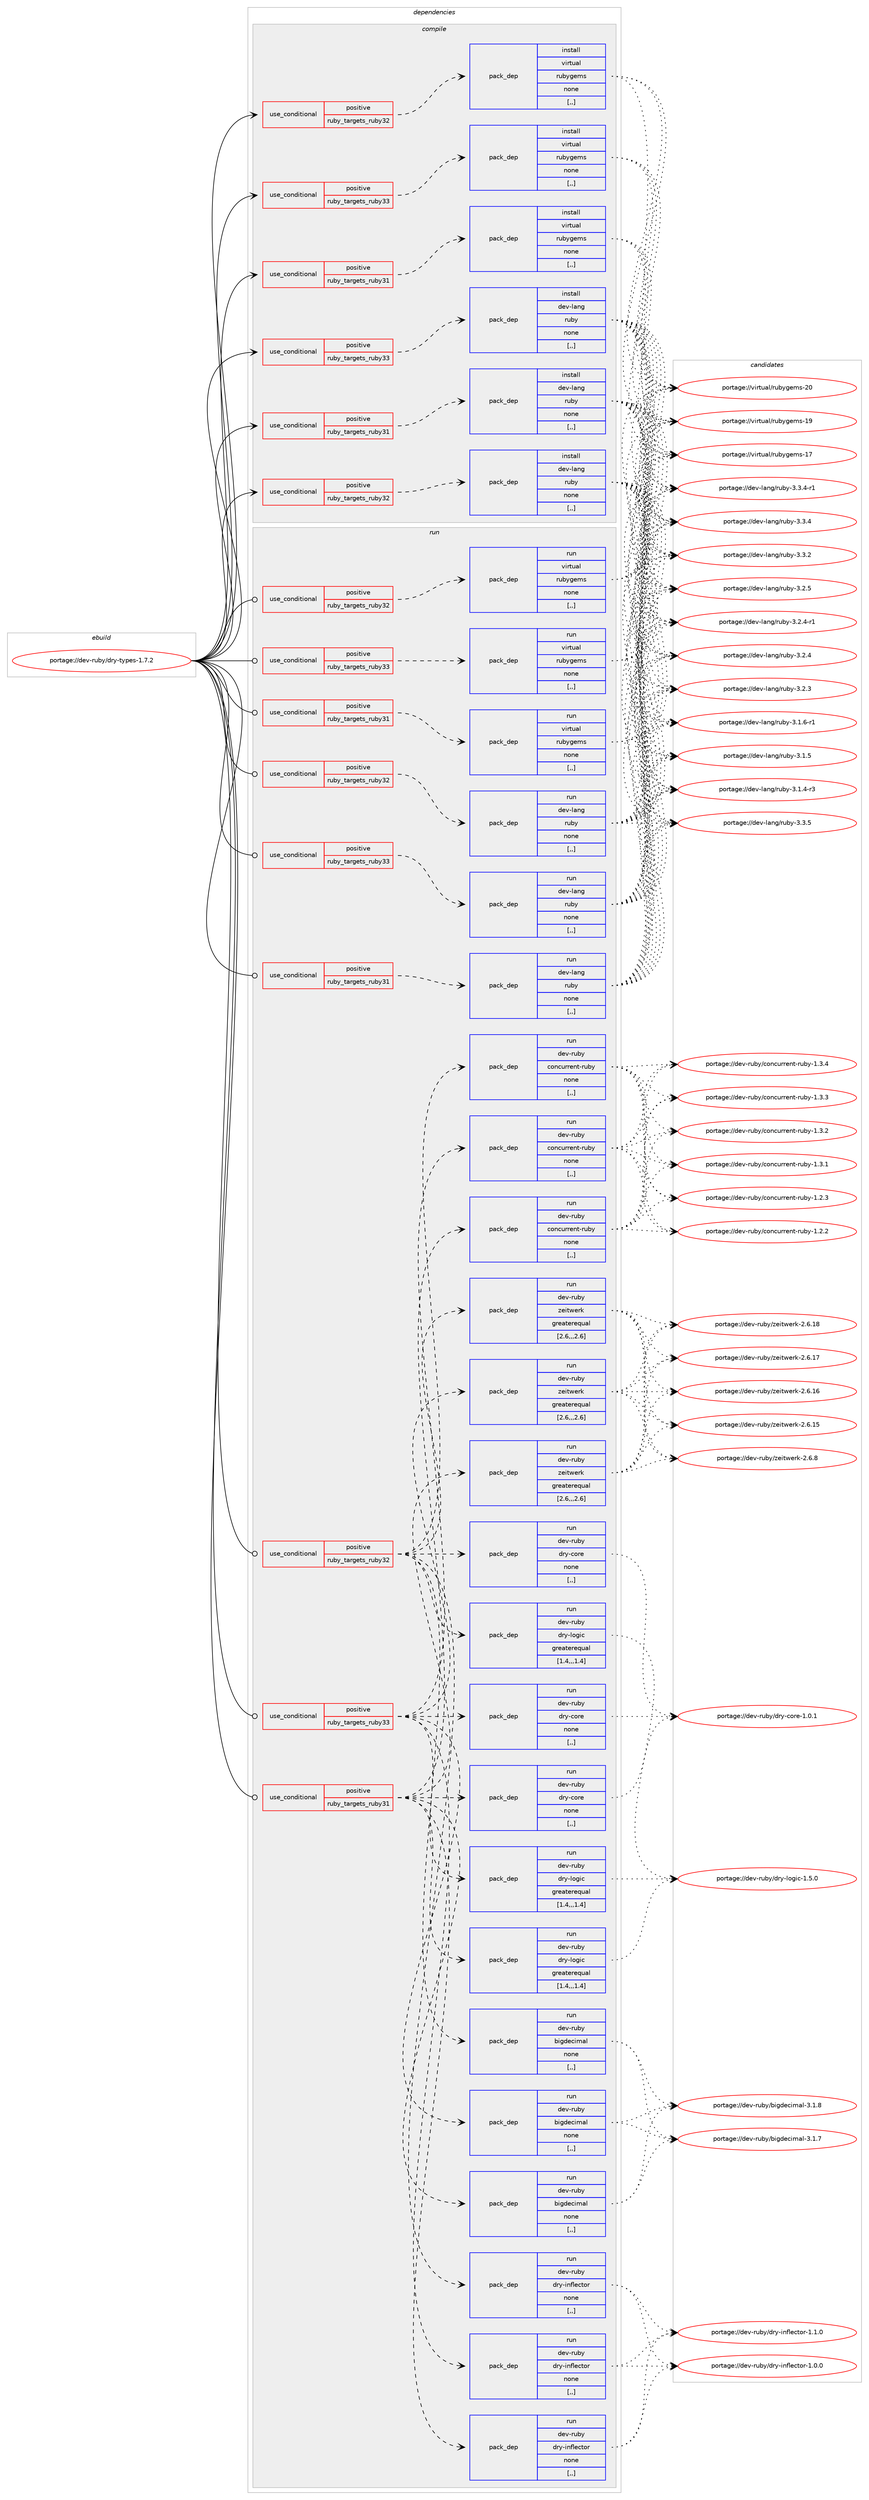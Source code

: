 digraph prolog {

# *************
# Graph options
# *************

newrank=true;
concentrate=true;
compound=true;
graph [rankdir=LR,fontname=Helvetica,fontsize=10,ranksep=1.5];#, ranksep=2.5, nodesep=0.2];
edge  [arrowhead=vee];
node  [fontname=Helvetica,fontsize=10];

# **********
# The ebuild
# **********

subgraph cluster_leftcol {
color=gray;
label=<<i>ebuild</i>>;
id [label="portage://dev-ruby/dry-types-1.7.2", color=red, width=4, href="../dev-ruby/dry-types-1.7.2.svg"];
}

# ****************
# The dependencies
# ****************

subgraph cluster_midcol {
color=gray;
label=<<i>dependencies</i>>;
subgraph cluster_compile {
fillcolor="#eeeeee";
style=filled;
label=<<i>compile</i>>;
subgraph cond177704 {
dependency677563 [label=<<TABLE BORDER="0" CELLBORDER="1" CELLSPACING="0" CELLPADDING="4"><TR><TD ROWSPAN="3" CELLPADDING="10">use_conditional</TD></TR><TR><TD>positive</TD></TR><TR><TD>ruby_targets_ruby31</TD></TR></TABLE>>, shape=none, color=red];
subgraph pack494968 {
dependency677564 [label=<<TABLE BORDER="0" CELLBORDER="1" CELLSPACING="0" CELLPADDING="4" WIDTH="220"><TR><TD ROWSPAN="6" CELLPADDING="30">pack_dep</TD></TR><TR><TD WIDTH="110">install</TD></TR><TR><TD>dev-lang</TD></TR><TR><TD>ruby</TD></TR><TR><TD>none</TD></TR><TR><TD>[,,]</TD></TR></TABLE>>, shape=none, color=blue];
}
dependency677563:e -> dependency677564:w [weight=20,style="dashed",arrowhead="vee"];
}
id:e -> dependency677563:w [weight=20,style="solid",arrowhead="vee"];
subgraph cond177705 {
dependency677565 [label=<<TABLE BORDER="0" CELLBORDER="1" CELLSPACING="0" CELLPADDING="4"><TR><TD ROWSPAN="3" CELLPADDING="10">use_conditional</TD></TR><TR><TD>positive</TD></TR><TR><TD>ruby_targets_ruby31</TD></TR></TABLE>>, shape=none, color=red];
subgraph pack494969 {
dependency677566 [label=<<TABLE BORDER="0" CELLBORDER="1" CELLSPACING="0" CELLPADDING="4" WIDTH="220"><TR><TD ROWSPAN="6" CELLPADDING="30">pack_dep</TD></TR><TR><TD WIDTH="110">install</TD></TR><TR><TD>virtual</TD></TR><TR><TD>rubygems</TD></TR><TR><TD>none</TD></TR><TR><TD>[,,]</TD></TR></TABLE>>, shape=none, color=blue];
}
dependency677565:e -> dependency677566:w [weight=20,style="dashed",arrowhead="vee"];
}
id:e -> dependency677565:w [weight=20,style="solid",arrowhead="vee"];
subgraph cond177706 {
dependency677567 [label=<<TABLE BORDER="0" CELLBORDER="1" CELLSPACING="0" CELLPADDING="4"><TR><TD ROWSPAN="3" CELLPADDING="10">use_conditional</TD></TR><TR><TD>positive</TD></TR><TR><TD>ruby_targets_ruby32</TD></TR></TABLE>>, shape=none, color=red];
subgraph pack494970 {
dependency677568 [label=<<TABLE BORDER="0" CELLBORDER="1" CELLSPACING="0" CELLPADDING="4" WIDTH="220"><TR><TD ROWSPAN="6" CELLPADDING="30">pack_dep</TD></TR><TR><TD WIDTH="110">install</TD></TR><TR><TD>dev-lang</TD></TR><TR><TD>ruby</TD></TR><TR><TD>none</TD></TR><TR><TD>[,,]</TD></TR></TABLE>>, shape=none, color=blue];
}
dependency677567:e -> dependency677568:w [weight=20,style="dashed",arrowhead="vee"];
}
id:e -> dependency677567:w [weight=20,style="solid",arrowhead="vee"];
subgraph cond177707 {
dependency677569 [label=<<TABLE BORDER="0" CELLBORDER="1" CELLSPACING="0" CELLPADDING="4"><TR><TD ROWSPAN="3" CELLPADDING="10">use_conditional</TD></TR><TR><TD>positive</TD></TR><TR><TD>ruby_targets_ruby32</TD></TR></TABLE>>, shape=none, color=red];
subgraph pack494971 {
dependency677570 [label=<<TABLE BORDER="0" CELLBORDER="1" CELLSPACING="0" CELLPADDING="4" WIDTH="220"><TR><TD ROWSPAN="6" CELLPADDING="30">pack_dep</TD></TR><TR><TD WIDTH="110">install</TD></TR><TR><TD>virtual</TD></TR><TR><TD>rubygems</TD></TR><TR><TD>none</TD></TR><TR><TD>[,,]</TD></TR></TABLE>>, shape=none, color=blue];
}
dependency677569:e -> dependency677570:w [weight=20,style="dashed",arrowhead="vee"];
}
id:e -> dependency677569:w [weight=20,style="solid",arrowhead="vee"];
subgraph cond177708 {
dependency677571 [label=<<TABLE BORDER="0" CELLBORDER="1" CELLSPACING="0" CELLPADDING="4"><TR><TD ROWSPAN="3" CELLPADDING="10">use_conditional</TD></TR><TR><TD>positive</TD></TR><TR><TD>ruby_targets_ruby33</TD></TR></TABLE>>, shape=none, color=red];
subgraph pack494972 {
dependency677572 [label=<<TABLE BORDER="0" CELLBORDER="1" CELLSPACING="0" CELLPADDING="4" WIDTH="220"><TR><TD ROWSPAN="6" CELLPADDING="30">pack_dep</TD></TR><TR><TD WIDTH="110">install</TD></TR><TR><TD>dev-lang</TD></TR><TR><TD>ruby</TD></TR><TR><TD>none</TD></TR><TR><TD>[,,]</TD></TR></TABLE>>, shape=none, color=blue];
}
dependency677571:e -> dependency677572:w [weight=20,style="dashed",arrowhead="vee"];
}
id:e -> dependency677571:w [weight=20,style="solid",arrowhead="vee"];
subgraph cond177709 {
dependency677573 [label=<<TABLE BORDER="0" CELLBORDER="1" CELLSPACING="0" CELLPADDING="4"><TR><TD ROWSPAN="3" CELLPADDING="10">use_conditional</TD></TR><TR><TD>positive</TD></TR><TR><TD>ruby_targets_ruby33</TD></TR></TABLE>>, shape=none, color=red];
subgraph pack494973 {
dependency677574 [label=<<TABLE BORDER="0" CELLBORDER="1" CELLSPACING="0" CELLPADDING="4" WIDTH="220"><TR><TD ROWSPAN="6" CELLPADDING="30">pack_dep</TD></TR><TR><TD WIDTH="110">install</TD></TR><TR><TD>virtual</TD></TR><TR><TD>rubygems</TD></TR><TR><TD>none</TD></TR><TR><TD>[,,]</TD></TR></TABLE>>, shape=none, color=blue];
}
dependency677573:e -> dependency677574:w [weight=20,style="dashed",arrowhead="vee"];
}
id:e -> dependency677573:w [weight=20,style="solid",arrowhead="vee"];
}
subgraph cluster_compileandrun {
fillcolor="#eeeeee";
style=filled;
label=<<i>compile and run</i>>;
}
subgraph cluster_run {
fillcolor="#eeeeee";
style=filled;
label=<<i>run</i>>;
subgraph cond177710 {
dependency677575 [label=<<TABLE BORDER="0" CELLBORDER="1" CELLSPACING="0" CELLPADDING="4"><TR><TD ROWSPAN="3" CELLPADDING="10">use_conditional</TD></TR><TR><TD>positive</TD></TR><TR><TD>ruby_targets_ruby31</TD></TR></TABLE>>, shape=none, color=red];
subgraph pack494974 {
dependency677576 [label=<<TABLE BORDER="0" CELLBORDER="1" CELLSPACING="0" CELLPADDING="4" WIDTH="220"><TR><TD ROWSPAN="6" CELLPADDING="30">pack_dep</TD></TR><TR><TD WIDTH="110">run</TD></TR><TR><TD>dev-lang</TD></TR><TR><TD>ruby</TD></TR><TR><TD>none</TD></TR><TR><TD>[,,]</TD></TR></TABLE>>, shape=none, color=blue];
}
dependency677575:e -> dependency677576:w [weight=20,style="dashed",arrowhead="vee"];
}
id:e -> dependency677575:w [weight=20,style="solid",arrowhead="odot"];
subgraph cond177711 {
dependency677577 [label=<<TABLE BORDER="0" CELLBORDER="1" CELLSPACING="0" CELLPADDING="4"><TR><TD ROWSPAN="3" CELLPADDING="10">use_conditional</TD></TR><TR><TD>positive</TD></TR><TR><TD>ruby_targets_ruby31</TD></TR></TABLE>>, shape=none, color=red];
subgraph pack494975 {
dependency677578 [label=<<TABLE BORDER="0" CELLBORDER="1" CELLSPACING="0" CELLPADDING="4" WIDTH="220"><TR><TD ROWSPAN="6" CELLPADDING="30">pack_dep</TD></TR><TR><TD WIDTH="110">run</TD></TR><TR><TD>dev-ruby</TD></TR><TR><TD>bigdecimal</TD></TR><TR><TD>none</TD></TR><TR><TD>[,,]</TD></TR></TABLE>>, shape=none, color=blue];
}
dependency677577:e -> dependency677578:w [weight=20,style="dashed",arrowhead="vee"];
subgraph pack494976 {
dependency677579 [label=<<TABLE BORDER="0" CELLBORDER="1" CELLSPACING="0" CELLPADDING="4" WIDTH="220"><TR><TD ROWSPAN="6" CELLPADDING="30">pack_dep</TD></TR><TR><TD WIDTH="110">run</TD></TR><TR><TD>dev-ruby</TD></TR><TR><TD>concurrent-ruby</TD></TR><TR><TD>none</TD></TR><TR><TD>[,,]</TD></TR></TABLE>>, shape=none, color=blue];
}
dependency677577:e -> dependency677579:w [weight=20,style="dashed",arrowhead="vee"];
subgraph pack494977 {
dependency677580 [label=<<TABLE BORDER="0" CELLBORDER="1" CELLSPACING="0" CELLPADDING="4" WIDTH="220"><TR><TD ROWSPAN="6" CELLPADDING="30">pack_dep</TD></TR><TR><TD WIDTH="110">run</TD></TR><TR><TD>dev-ruby</TD></TR><TR><TD>dry-core</TD></TR><TR><TD>none</TD></TR><TR><TD>[,,]</TD></TR></TABLE>>, shape=none, color=blue];
}
dependency677577:e -> dependency677580:w [weight=20,style="dashed",arrowhead="vee"];
subgraph pack494978 {
dependency677581 [label=<<TABLE BORDER="0" CELLBORDER="1" CELLSPACING="0" CELLPADDING="4" WIDTH="220"><TR><TD ROWSPAN="6" CELLPADDING="30">pack_dep</TD></TR><TR><TD WIDTH="110">run</TD></TR><TR><TD>dev-ruby</TD></TR><TR><TD>dry-inflector</TD></TR><TR><TD>none</TD></TR><TR><TD>[,,]</TD></TR></TABLE>>, shape=none, color=blue];
}
dependency677577:e -> dependency677581:w [weight=20,style="dashed",arrowhead="vee"];
subgraph pack494979 {
dependency677582 [label=<<TABLE BORDER="0" CELLBORDER="1" CELLSPACING="0" CELLPADDING="4" WIDTH="220"><TR><TD ROWSPAN="6" CELLPADDING="30">pack_dep</TD></TR><TR><TD WIDTH="110">run</TD></TR><TR><TD>dev-ruby</TD></TR><TR><TD>dry-logic</TD></TR><TR><TD>greaterequal</TD></TR><TR><TD>[1.4,,,1.4]</TD></TR></TABLE>>, shape=none, color=blue];
}
dependency677577:e -> dependency677582:w [weight=20,style="dashed",arrowhead="vee"];
subgraph pack494980 {
dependency677583 [label=<<TABLE BORDER="0" CELLBORDER="1" CELLSPACING="0" CELLPADDING="4" WIDTH="220"><TR><TD ROWSPAN="6" CELLPADDING="30">pack_dep</TD></TR><TR><TD WIDTH="110">run</TD></TR><TR><TD>dev-ruby</TD></TR><TR><TD>zeitwerk</TD></TR><TR><TD>greaterequal</TD></TR><TR><TD>[2.6,,,2.6]</TD></TR></TABLE>>, shape=none, color=blue];
}
dependency677577:e -> dependency677583:w [weight=20,style="dashed",arrowhead="vee"];
}
id:e -> dependency677577:w [weight=20,style="solid",arrowhead="odot"];
subgraph cond177712 {
dependency677584 [label=<<TABLE BORDER="0" CELLBORDER="1" CELLSPACING="0" CELLPADDING="4"><TR><TD ROWSPAN="3" CELLPADDING="10">use_conditional</TD></TR><TR><TD>positive</TD></TR><TR><TD>ruby_targets_ruby31</TD></TR></TABLE>>, shape=none, color=red];
subgraph pack494981 {
dependency677585 [label=<<TABLE BORDER="0" CELLBORDER="1" CELLSPACING="0" CELLPADDING="4" WIDTH="220"><TR><TD ROWSPAN="6" CELLPADDING="30">pack_dep</TD></TR><TR><TD WIDTH="110">run</TD></TR><TR><TD>virtual</TD></TR><TR><TD>rubygems</TD></TR><TR><TD>none</TD></TR><TR><TD>[,,]</TD></TR></TABLE>>, shape=none, color=blue];
}
dependency677584:e -> dependency677585:w [weight=20,style="dashed",arrowhead="vee"];
}
id:e -> dependency677584:w [weight=20,style="solid",arrowhead="odot"];
subgraph cond177713 {
dependency677586 [label=<<TABLE BORDER="0" CELLBORDER="1" CELLSPACING="0" CELLPADDING="4"><TR><TD ROWSPAN="3" CELLPADDING="10">use_conditional</TD></TR><TR><TD>positive</TD></TR><TR><TD>ruby_targets_ruby32</TD></TR></TABLE>>, shape=none, color=red];
subgraph pack494982 {
dependency677587 [label=<<TABLE BORDER="0" CELLBORDER="1" CELLSPACING="0" CELLPADDING="4" WIDTH="220"><TR><TD ROWSPAN="6" CELLPADDING="30">pack_dep</TD></TR><TR><TD WIDTH="110">run</TD></TR><TR><TD>dev-lang</TD></TR><TR><TD>ruby</TD></TR><TR><TD>none</TD></TR><TR><TD>[,,]</TD></TR></TABLE>>, shape=none, color=blue];
}
dependency677586:e -> dependency677587:w [weight=20,style="dashed",arrowhead="vee"];
}
id:e -> dependency677586:w [weight=20,style="solid",arrowhead="odot"];
subgraph cond177714 {
dependency677588 [label=<<TABLE BORDER="0" CELLBORDER="1" CELLSPACING="0" CELLPADDING="4"><TR><TD ROWSPAN="3" CELLPADDING="10">use_conditional</TD></TR><TR><TD>positive</TD></TR><TR><TD>ruby_targets_ruby32</TD></TR></TABLE>>, shape=none, color=red];
subgraph pack494983 {
dependency677589 [label=<<TABLE BORDER="0" CELLBORDER="1" CELLSPACING="0" CELLPADDING="4" WIDTH="220"><TR><TD ROWSPAN="6" CELLPADDING="30">pack_dep</TD></TR><TR><TD WIDTH="110">run</TD></TR><TR><TD>dev-ruby</TD></TR><TR><TD>bigdecimal</TD></TR><TR><TD>none</TD></TR><TR><TD>[,,]</TD></TR></TABLE>>, shape=none, color=blue];
}
dependency677588:e -> dependency677589:w [weight=20,style="dashed",arrowhead="vee"];
subgraph pack494984 {
dependency677590 [label=<<TABLE BORDER="0" CELLBORDER="1" CELLSPACING="0" CELLPADDING="4" WIDTH="220"><TR><TD ROWSPAN="6" CELLPADDING="30">pack_dep</TD></TR><TR><TD WIDTH="110">run</TD></TR><TR><TD>dev-ruby</TD></TR><TR><TD>concurrent-ruby</TD></TR><TR><TD>none</TD></TR><TR><TD>[,,]</TD></TR></TABLE>>, shape=none, color=blue];
}
dependency677588:e -> dependency677590:w [weight=20,style="dashed",arrowhead="vee"];
subgraph pack494985 {
dependency677591 [label=<<TABLE BORDER="0" CELLBORDER="1" CELLSPACING="0" CELLPADDING="4" WIDTH="220"><TR><TD ROWSPAN="6" CELLPADDING="30">pack_dep</TD></TR><TR><TD WIDTH="110">run</TD></TR><TR><TD>dev-ruby</TD></TR><TR><TD>dry-core</TD></TR><TR><TD>none</TD></TR><TR><TD>[,,]</TD></TR></TABLE>>, shape=none, color=blue];
}
dependency677588:e -> dependency677591:w [weight=20,style="dashed",arrowhead="vee"];
subgraph pack494986 {
dependency677592 [label=<<TABLE BORDER="0" CELLBORDER="1" CELLSPACING="0" CELLPADDING="4" WIDTH="220"><TR><TD ROWSPAN="6" CELLPADDING="30">pack_dep</TD></TR><TR><TD WIDTH="110">run</TD></TR><TR><TD>dev-ruby</TD></TR><TR><TD>dry-inflector</TD></TR><TR><TD>none</TD></TR><TR><TD>[,,]</TD></TR></TABLE>>, shape=none, color=blue];
}
dependency677588:e -> dependency677592:w [weight=20,style="dashed",arrowhead="vee"];
subgraph pack494987 {
dependency677593 [label=<<TABLE BORDER="0" CELLBORDER="1" CELLSPACING="0" CELLPADDING="4" WIDTH="220"><TR><TD ROWSPAN="6" CELLPADDING="30">pack_dep</TD></TR><TR><TD WIDTH="110">run</TD></TR><TR><TD>dev-ruby</TD></TR><TR><TD>dry-logic</TD></TR><TR><TD>greaterequal</TD></TR><TR><TD>[1.4,,,1.4]</TD></TR></TABLE>>, shape=none, color=blue];
}
dependency677588:e -> dependency677593:w [weight=20,style="dashed",arrowhead="vee"];
subgraph pack494988 {
dependency677594 [label=<<TABLE BORDER="0" CELLBORDER="1" CELLSPACING="0" CELLPADDING="4" WIDTH="220"><TR><TD ROWSPAN="6" CELLPADDING="30">pack_dep</TD></TR><TR><TD WIDTH="110">run</TD></TR><TR><TD>dev-ruby</TD></TR><TR><TD>zeitwerk</TD></TR><TR><TD>greaterequal</TD></TR><TR><TD>[2.6,,,2.6]</TD></TR></TABLE>>, shape=none, color=blue];
}
dependency677588:e -> dependency677594:w [weight=20,style="dashed",arrowhead="vee"];
}
id:e -> dependency677588:w [weight=20,style="solid",arrowhead="odot"];
subgraph cond177715 {
dependency677595 [label=<<TABLE BORDER="0" CELLBORDER="1" CELLSPACING="0" CELLPADDING="4"><TR><TD ROWSPAN="3" CELLPADDING="10">use_conditional</TD></TR><TR><TD>positive</TD></TR><TR><TD>ruby_targets_ruby32</TD></TR></TABLE>>, shape=none, color=red];
subgraph pack494989 {
dependency677596 [label=<<TABLE BORDER="0" CELLBORDER="1" CELLSPACING="0" CELLPADDING="4" WIDTH="220"><TR><TD ROWSPAN="6" CELLPADDING="30">pack_dep</TD></TR><TR><TD WIDTH="110">run</TD></TR><TR><TD>virtual</TD></TR><TR><TD>rubygems</TD></TR><TR><TD>none</TD></TR><TR><TD>[,,]</TD></TR></TABLE>>, shape=none, color=blue];
}
dependency677595:e -> dependency677596:w [weight=20,style="dashed",arrowhead="vee"];
}
id:e -> dependency677595:w [weight=20,style="solid",arrowhead="odot"];
subgraph cond177716 {
dependency677597 [label=<<TABLE BORDER="0" CELLBORDER="1" CELLSPACING="0" CELLPADDING="4"><TR><TD ROWSPAN="3" CELLPADDING="10">use_conditional</TD></TR><TR><TD>positive</TD></TR><TR><TD>ruby_targets_ruby33</TD></TR></TABLE>>, shape=none, color=red];
subgraph pack494990 {
dependency677598 [label=<<TABLE BORDER="0" CELLBORDER="1" CELLSPACING="0" CELLPADDING="4" WIDTH="220"><TR><TD ROWSPAN="6" CELLPADDING="30">pack_dep</TD></TR><TR><TD WIDTH="110">run</TD></TR><TR><TD>dev-lang</TD></TR><TR><TD>ruby</TD></TR><TR><TD>none</TD></TR><TR><TD>[,,]</TD></TR></TABLE>>, shape=none, color=blue];
}
dependency677597:e -> dependency677598:w [weight=20,style="dashed",arrowhead="vee"];
}
id:e -> dependency677597:w [weight=20,style="solid",arrowhead="odot"];
subgraph cond177717 {
dependency677599 [label=<<TABLE BORDER="0" CELLBORDER="1" CELLSPACING="0" CELLPADDING="4"><TR><TD ROWSPAN="3" CELLPADDING="10">use_conditional</TD></TR><TR><TD>positive</TD></TR><TR><TD>ruby_targets_ruby33</TD></TR></TABLE>>, shape=none, color=red];
subgraph pack494991 {
dependency677600 [label=<<TABLE BORDER="0" CELLBORDER="1" CELLSPACING="0" CELLPADDING="4" WIDTH="220"><TR><TD ROWSPAN="6" CELLPADDING="30">pack_dep</TD></TR><TR><TD WIDTH="110">run</TD></TR><TR><TD>dev-ruby</TD></TR><TR><TD>bigdecimal</TD></TR><TR><TD>none</TD></TR><TR><TD>[,,]</TD></TR></TABLE>>, shape=none, color=blue];
}
dependency677599:e -> dependency677600:w [weight=20,style="dashed",arrowhead="vee"];
subgraph pack494992 {
dependency677601 [label=<<TABLE BORDER="0" CELLBORDER="1" CELLSPACING="0" CELLPADDING="4" WIDTH="220"><TR><TD ROWSPAN="6" CELLPADDING="30">pack_dep</TD></TR><TR><TD WIDTH="110">run</TD></TR><TR><TD>dev-ruby</TD></TR><TR><TD>concurrent-ruby</TD></TR><TR><TD>none</TD></TR><TR><TD>[,,]</TD></TR></TABLE>>, shape=none, color=blue];
}
dependency677599:e -> dependency677601:w [weight=20,style="dashed",arrowhead="vee"];
subgraph pack494993 {
dependency677602 [label=<<TABLE BORDER="0" CELLBORDER="1" CELLSPACING="0" CELLPADDING="4" WIDTH="220"><TR><TD ROWSPAN="6" CELLPADDING="30">pack_dep</TD></TR><TR><TD WIDTH="110">run</TD></TR><TR><TD>dev-ruby</TD></TR><TR><TD>dry-core</TD></TR><TR><TD>none</TD></TR><TR><TD>[,,]</TD></TR></TABLE>>, shape=none, color=blue];
}
dependency677599:e -> dependency677602:w [weight=20,style="dashed",arrowhead="vee"];
subgraph pack494994 {
dependency677603 [label=<<TABLE BORDER="0" CELLBORDER="1" CELLSPACING="0" CELLPADDING="4" WIDTH="220"><TR><TD ROWSPAN="6" CELLPADDING="30">pack_dep</TD></TR><TR><TD WIDTH="110">run</TD></TR><TR><TD>dev-ruby</TD></TR><TR><TD>dry-inflector</TD></TR><TR><TD>none</TD></TR><TR><TD>[,,]</TD></TR></TABLE>>, shape=none, color=blue];
}
dependency677599:e -> dependency677603:w [weight=20,style="dashed",arrowhead="vee"];
subgraph pack494995 {
dependency677604 [label=<<TABLE BORDER="0" CELLBORDER="1" CELLSPACING="0" CELLPADDING="4" WIDTH="220"><TR><TD ROWSPAN="6" CELLPADDING="30">pack_dep</TD></TR><TR><TD WIDTH="110">run</TD></TR><TR><TD>dev-ruby</TD></TR><TR><TD>dry-logic</TD></TR><TR><TD>greaterequal</TD></TR><TR><TD>[1.4,,,1.4]</TD></TR></TABLE>>, shape=none, color=blue];
}
dependency677599:e -> dependency677604:w [weight=20,style="dashed",arrowhead="vee"];
subgraph pack494996 {
dependency677605 [label=<<TABLE BORDER="0" CELLBORDER="1" CELLSPACING="0" CELLPADDING="4" WIDTH="220"><TR><TD ROWSPAN="6" CELLPADDING="30">pack_dep</TD></TR><TR><TD WIDTH="110">run</TD></TR><TR><TD>dev-ruby</TD></TR><TR><TD>zeitwerk</TD></TR><TR><TD>greaterequal</TD></TR><TR><TD>[2.6,,,2.6]</TD></TR></TABLE>>, shape=none, color=blue];
}
dependency677599:e -> dependency677605:w [weight=20,style="dashed",arrowhead="vee"];
}
id:e -> dependency677599:w [weight=20,style="solid",arrowhead="odot"];
subgraph cond177718 {
dependency677606 [label=<<TABLE BORDER="0" CELLBORDER="1" CELLSPACING="0" CELLPADDING="4"><TR><TD ROWSPAN="3" CELLPADDING="10">use_conditional</TD></TR><TR><TD>positive</TD></TR><TR><TD>ruby_targets_ruby33</TD></TR></TABLE>>, shape=none, color=red];
subgraph pack494997 {
dependency677607 [label=<<TABLE BORDER="0" CELLBORDER="1" CELLSPACING="0" CELLPADDING="4" WIDTH="220"><TR><TD ROWSPAN="6" CELLPADDING="30">pack_dep</TD></TR><TR><TD WIDTH="110">run</TD></TR><TR><TD>virtual</TD></TR><TR><TD>rubygems</TD></TR><TR><TD>none</TD></TR><TR><TD>[,,]</TD></TR></TABLE>>, shape=none, color=blue];
}
dependency677606:e -> dependency677607:w [weight=20,style="dashed",arrowhead="vee"];
}
id:e -> dependency677606:w [weight=20,style="solid",arrowhead="odot"];
}
}

# **************
# The candidates
# **************

subgraph cluster_choices {
rank=same;
color=gray;
label=<<i>candidates</i>>;

subgraph choice494968 {
color=black;
nodesep=1;
choice10010111845108971101034711411798121455146514653 [label="portage://dev-lang/ruby-3.3.5", color=red, width=4,href="../dev-lang/ruby-3.3.5.svg"];
choice100101118451089711010347114117981214551465146524511449 [label="portage://dev-lang/ruby-3.3.4-r1", color=red, width=4,href="../dev-lang/ruby-3.3.4-r1.svg"];
choice10010111845108971101034711411798121455146514652 [label="portage://dev-lang/ruby-3.3.4", color=red, width=4,href="../dev-lang/ruby-3.3.4.svg"];
choice10010111845108971101034711411798121455146514650 [label="portage://dev-lang/ruby-3.3.2", color=red, width=4,href="../dev-lang/ruby-3.3.2.svg"];
choice10010111845108971101034711411798121455146504653 [label="portage://dev-lang/ruby-3.2.5", color=red, width=4,href="../dev-lang/ruby-3.2.5.svg"];
choice100101118451089711010347114117981214551465046524511449 [label="portage://dev-lang/ruby-3.2.4-r1", color=red, width=4,href="../dev-lang/ruby-3.2.4-r1.svg"];
choice10010111845108971101034711411798121455146504652 [label="portage://dev-lang/ruby-3.2.4", color=red, width=4,href="../dev-lang/ruby-3.2.4.svg"];
choice10010111845108971101034711411798121455146504651 [label="portage://dev-lang/ruby-3.2.3", color=red, width=4,href="../dev-lang/ruby-3.2.3.svg"];
choice100101118451089711010347114117981214551464946544511449 [label="portage://dev-lang/ruby-3.1.6-r1", color=red, width=4,href="../dev-lang/ruby-3.1.6-r1.svg"];
choice10010111845108971101034711411798121455146494653 [label="portage://dev-lang/ruby-3.1.5", color=red, width=4,href="../dev-lang/ruby-3.1.5.svg"];
choice100101118451089711010347114117981214551464946524511451 [label="portage://dev-lang/ruby-3.1.4-r3", color=red, width=4,href="../dev-lang/ruby-3.1.4-r3.svg"];
dependency677564:e -> choice10010111845108971101034711411798121455146514653:w [style=dotted,weight="100"];
dependency677564:e -> choice100101118451089711010347114117981214551465146524511449:w [style=dotted,weight="100"];
dependency677564:e -> choice10010111845108971101034711411798121455146514652:w [style=dotted,weight="100"];
dependency677564:e -> choice10010111845108971101034711411798121455146514650:w [style=dotted,weight="100"];
dependency677564:e -> choice10010111845108971101034711411798121455146504653:w [style=dotted,weight="100"];
dependency677564:e -> choice100101118451089711010347114117981214551465046524511449:w [style=dotted,weight="100"];
dependency677564:e -> choice10010111845108971101034711411798121455146504652:w [style=dotted,weight="100"];
dependency677564:e -> choice10010111845108971101034711411798121455146504651:w [style=dotted,weight="100"];
dependency677564:e -> choice100101118451089711010347114117981214551464946544511449:w [style=dotted,weight="100"];
dependency677564:e -> choice10010111845108971101034711411798121455146494653:w [style=dotted,weight="100"];
dependency677564:e -> choice100101118451089711010347114117981214551464946524511451:w [style=dotted,weight="100"];
}
subgraph choice494969 {
color=black;
nodesep=1;
choice118105114116117971084711411798121103101109115455048 [label="portage://virtual/rubygems-20", color=red, width=4,href="../virtual/rubygems-20.svg"];
choice118105114116117971084711411798121103101109115454957 [label="portage://virtual/rubygems-19", color=red, width=4,href="../virtual/rubygems-19.svg"];
choice118105114116117971084711411798121103101109115454955 [label="portage://virtual/rubygems-17", color=red, width=4,href="../virtual/rubygems-17.svg"];
dependency677566:e -> choice118105114116117971084711411798121103101109115455048:w [style=dotted,weight="100"];
dependency677566:e -> choice118105114116117971084711411798121103101109115454957:w [style=dotted,weight="100"];
dependency677566:e -> choice118105114116117971084711411798121103101109115454955:w [style=dotted,weight="100"];
}
subgraph choice494970 {
color=black;
nodesep=1;
choice10010111845108971101034711411798121455146514653 [label="portage://dev-lang/ruby-3.3.5", color=red, width=4,href="../dev-lang/ruby-3.3.5.svg"];
choice100101118451089711010347114117981214551465146524511449 [label="portage://dev-lang/ruby-3.3.4-r1", color=red, width=4,href="../dev-lang/ruby-3.3.4-r1.svg"];
choice10010111845108971101034711411798121455146514652 [label="portage://dev-lang/ruby-3.3.4", color=red, width=4,href="../dev-lang/ruby-3.3.4.svg"];
choice10010111845108971101034711411798121455146514650 [label="portage://dev-lang/ruby-3.3.2", color=red, width=4,href="../dev-lang/ruby-3.3.2.svg"];
choice10010111845108971101034711411798121455146504653 [label="portage://dev-lang/ruby-3.2.5", color=red, width=4,href="../dev-lang/ruby-3.2.5.svg"];
choice100101118451089711010347114117981214551465046524511449 [label="portage://dev-lang/ruby-3.2.4-r1", color=red, width=4,href="../dev-lang/ruby-3.2.4-r1.svg"];
choice10010111845108971101034711411798121455146504652 [label="portage://dev-lang/ruby-3.2.4", color=red, width=4,href="../dev-lang/ruby-3.2.4.svg"];
choice10010111845108971101034711411798121455146504651 [label="portage://dev-lang/ruby-3.2.3", color=red, width=4,href="../dev-lang/ruby-3.2.3.svg"];
choice100101118451089711010347114117981214551464946544511449 [label="portage://dev-lang/ruby-3.1.6-r1", color=red, width=4,href="../dev-lang/ruby-3.1.6-r1.svg"];
choice10010111845108971101034711411798121455146494653 [label="portage://dev-lang/ruby-3.1.5", color=red, width=4,href="../dev-lang/ruby-3.1.5.svg"];
choice100101118451089711010347114117981214551464946524511451 [label="portage://dev-lang/ruby-3.1.4-r3", color=red, width=4,href="../dev-lang/ruby-3.1.4-r3.svg"];
dependency677568:e -> choice10010111845108971101034711411798121455146514653:w [style=dotted,weight="100"];
dependency677568:e -> choice100101118451089711010347114117981214551465146524511449:w [style=dotted,weight="100"];
dependency677568:e -> choice10010111845108971101034711411798121455146514652:w [style=dotted,weight="100"];
dependency677568:e -> choice10010111845108971101034711411798121455146514650:w [style=dotted,weight="100"];
dependency677568:e -> choice10010111845108971101034711411798121455146504653:w [style=dotted,weight="100"];
dependency677568:e -> choice100101118451089711010347114117981214551465046524511449:w [style=dotted,weight="100"];
dependency677568:e -> choice10010111845108971101034711411798121455146504652:w [style=dotted,weight="100"];
dependency677568:e -> choice10010111845108971101034711411798121455146504651:w [style=dotted,weight="100"];
dependency677568:e -> choice100101118451089711010347114117981214551464946544511449:w [style=dotted,weight="100"];
dependency677568:e -> choice10010111845108971101034711411798121455146494653:w [style=dotted,weight="100"];
dependency677568:e -> choice100101118451089711010347114117981214551464946524511451:w [style=dotted,weight="100"];
}
subgraph choice494971 {
color=black;
nodesep=1;
choice118105114116117971084711411798121103101109115455048 [label="portage://virtual/rubygems-20", color=red, width=4,href="../virtual/rubygems-20.svg"];
choice118105114116117971084711411798121103101109115454957 [label="portage://virtual/rubygems-19", color=red, width=4,href="../virtual/rubygems-19.svg"];
choice118105114116117971084711411798121103101109115454955 [label="portage://virtual/rubygems-17", color=red, width=4,href="../virtual/rubygems-17.svg"];
dependency677570:e -> choice118105114116117971084711411798121103101109115455048:w [style=dotted,weight="100"];
dependency677570:e -> choice118105114116117971084711411798121103101109115454957:w [style=dotted,weight="100"];
dependency677570:e -> choice118105114116117971084711411798121103101109115454955:w [style=dotted,weight="100"];
}
subgraph choice494972 {
color=black;
nodesep=1;
choice10010111845108971101034711411798121455146514653 [label="portage://dev-lang/ruby-3.3.5", color=red, width=4,href="../dev-lang/ruby-3.3.5.svg"];
choice100101118451089711010347114117981214551465146524511449 [label="portage://dev-lang/ruby-3.3.4-r1", color=red, width=4,href="../dev-lang/ruby-3.3.4-r1.svg"];
choice10010111845108971101034711411798121455146514652 [label="portage://dev-lang/ruby-3.3.4", color=red, width=4,href="../dev-lang/ruby-3.3.4.svg"];
choice10010111845108971101034711411798121455146514650 [label="portage://dev-lang/ruby-3.3.2", color=red, width=4,href="../dev-lang/ruby-3.3.2.svg"];
choice10010111845108971101034711411798121455146504653 [label="portage://dev-lang/ruby-3.2.5", color=red, width=4,href="../dev-lang/ruby-3.2.5.svg"];
choice100101118451089711010347114117981214551465046524511449 [label="portage://dev-lang/ruby-3.2.4-r1", color=red, width=4,href="../dev-lang/ruby-3.2.4-r1.svg"];
choice10010111845108971101034711411798121455146504652 [label="portage://dev-lang/ruby-3.2.4", color=red, width=4,href="../dev-lang/ruby-3.2.4.svg"];
choice10010111845108971101034711411798121455146504651 [label="portage://dev-lang/ruby-3.2.3", color=red, width=4,href="../dev-lang/ruby-3.2.3.svg"];
choice100101118451089711010347114117981214551464946544511449 [label="portage://dev-lang/ruby-3.1.6-r1", color=red, width=4,href="../dev-lang/ruby-3.1.6-r1.svg"];
choice10010111845108971101034711411798121455146494653 [label="portage://dev-lang/ruby-3.1.5", color=red, width=4,href="../dev-lang/ruby-3.1.5.svg"];
choice100101118451089711010347114117981214551464946524511451 [label="portage://dev-lang/ruby-3.1.4-r3", color=red, width=4,href="../dev-lang/ruby-3.1.4-r3.svg"];
dependency677572:e -> choice10010111845108971101034711411798121455146514653:w [style=dotted,weight="100"];
dependency677572:e -> choice100101118451089711010347114117981214551465146524511449:w [style=dotted,weight="100"];
dependency677572:e -> choice10010111845108971101034711411798121455146514652:w [style=dotted,weight="100"];
dependency677572:e -> choice10010111845108971101034711411798121455146514650:w [style=dotted,weight="100"];
dependency677572:e -> choice10010111845108971101034711411798121455146504653:w [style=dotted,weight="100"];
dependency677572:e -> choice100101118451089711010347114117981214551465046524511449:w [style=dotted,weight="100"];
dependency677572:e -> choice10010111845108971101034711411798121455146504652:w [style=dotted,weight="100"];
dependency677572:e -> choice10010111845108971101034711411798121455146504651:w [style=dotted,weight="100"];
dependency677572:e -> choice100101118451089711010347114117981214551464946544511449:w [style=dotted,weight="100"];
dependency677572:e -> choice10010111845108971101034711411798121455146494653:w [style=dotted,weight="100"];
dependency677572:e -> choice100101118451089711010347114117981214551464946524511451:w [style=dotted,weight="100"];
}
subgraph choice494973 {
color=black;
nodesep=1;
choice118105114116117971084711411798121103101109115455048 [label="portage://virtual/rubygems-20", color=red, width=4,href="../virtual/rubygems-20.svg"];
choice118105114116117971084711411798121103101109115454957 [label="portage://virtual/rubygems-19", color=red, width=4,href="../virtual/rubygems-19.svg"];
choice118105114116117971084711411798121103101109115454955 [label="portage://virtual/rubygems-17", color=red, width=4,href="../virtual/rubygems-17.svg"];
dependency677574:e -> choice118105114116117971084711411798121103101109115455048:w [style=dotted,weight="100"];
dependency677574:e -> choice118105114116117971084711411798121103101109115454957:w [style=dotted,weight="100"];
dependency677574:e -> choice118105114116117971084711411798121103101109115454955:w [style=dotted,weight="100"];
}
subgraph choice494974 {
color=black;
nodesep=1;
choice10010111845108971101034711411798121455146514653 [label="portage://dev-lang/ruby-3.3.5", color=red, width=4,href="../dev-lang/ruby-3.3.5.svg"];
choice100101118451089711010347114117981214551465146524511449 [label="portage://dev-lang/ruby-3.3.4-r1", color=red, width=4,href="../dev-lang/ruby-3.3.4-r1.svg"];
choice10010111845108971101034711411798121455146514652 [label="portage://dev-lang/ruby-3.3.4", color=red, width=4,href="../dev-lang/ruby-3.3.4.svg"];
choice10010111845108971101034711411798121455146514650 [label="portage://dev-lang/ruby-3.3.2", color=red, width=4,href="../dev-lang/ruby-3.3.2.svg"];
choice10010111845108971101034711411798121455146504653 [label="portage://dev-lang/ruby-3.2.5", color=red, width=4,href="../dev-lang/ruby-3.2.5.svg"];
choice100101118451089711010347114117981214551465046524511449 [label="portage://dev-lang/ruby-3.2.4-r1", color=red, width=4,href="../dev-lang/ruby-3.2.4-r1.svg"];
choice10010111845108971101034711411798121455146504652 [label="portage://dev-lang/ruby-3.2.4", color=red, width=4,href="../dev-lang/ruby-3.2.4.svg"];
choice10010111845108971101034711411798121455146504651 [label="portage://dev-lang/ruby-3.2.3", color=red, width=4,href="../dev-lang/ruby-3.2.3.svg"];
choice100101118451089711010347114117981214551464946544511449 [label="portage://dev-lang/ruby-3.1.6-r1", color=red, width=4,href="../dev-lang/ruby-3.1.6-r1.svg"];
choice10010111845108971101034711411798121455146494653 [label="portage://dev-lang/ruby-3.1.5", color=red, width=4,href="../dev-lang/ruby-3.1.5.svg"];
choice100101118451089711010347114117981214551464946524511451 [label="portage://dev-lang/ruby-3.1.4-r3", color=red, width=4,href="../dev-lang/ruby-3.1.4-r3.svg"];
dependency677576:e -> choice10010111845108971101034711411798121455146514653:w [style=dotted,weight="100"];
dependency677576:e -> choice100101118451089711010347114117981214551465146524511449:w [style=dotted,weight="100"];
dependency677576:e -> choice10010111845108971101034711411798121455146514652:w [style=dotted,weight="100"];
dependency677576:e -> choice10010111845108971101034711411798121455146514650:w [style=dotted,weight="100"];
dependency677576:e -> choice10010111845108971101034711411798121455146504653:w [style=dotted,weight="100"];
dependency677576:e -> choice100101118451089711010347114117981214551465046524511449:w [style=dotted,weight="100"];
dependency677576:e -> choice10010111845108971101034711411798121455146504652:w [style=dotted,weight="100"];
dependency677576:e -> choice10010111845108971101034711411798121455146504651:w [style=dotted,weight="100"];
dependency677576:e -> choice100101118451089711010347114117981214551464946544511449:w [style=dotted,weight="100"];
dependency677576:e -> choice10010111845108971101034711411798121455146494653:w [style=dotted,weight="100"];
dependency677576:e -> choice100101118451089711010347114117981214551464946524511451:w [style=dotted,weight="100"];
}
subgraph choice494975 {
color=black;
nodesep=1;
choice100101118451141179812147981051031001019910510997108455146494656 [label="portage://dev-ruby/bigdecimal-3.1.8", color=red, width=4,href="../dev-ruby/bigdecimal-3.1.8.svg"];
choice100101118451141179812147981051031001019910510997108455146494655 [label="portage://dev-ruby/bigdecimal-3.1.7", color=red, width=4,href="../dev-ruby/bigdecimal-3.1.7.svg"];
dependency677578:e -> choice100101118451141179812147981051031001019910510997108455146494656:w [style=dotted,weight="100"];
dependency677578:e -> choice100101118451141179812147981051031001019910510997108455146494655:w [style=dotted,weight="100"];
}
subgraph choice494976 {
color=black;
nodesep=1;
choice10010111845114117981214799111110991171141141011101164511411798121454946514652 [label="portage://dev-ruby/concurrent-ruby-1.3.4", color=red, width=4,href="../dev-ruby/concurrent-ruby-1.3.4.svg"];
choice10010111845114117981214799111110991171141141011101164511411798121454946514651 [label="portage://dev-ruby/concurrent-ruby-1.3.3", color=red, width=4,href="../dev-ruby/concurrent-ruby-1.3.3.svg"];
choice10010111845114117981214799111110991171141141011101164511411798121454946514650 [label="portage://dev-ruby/concurrent-ruby-1.3.2", color=red, width=4,href="../dev-ruby/concurrent-ruby-1.3.2.svg"];
choice10010111845114117981214799111110991171141141011101164511411798121454946514649 [label="portage://dev-ruby/concurrent-ruby-1.3.1", color=red, width=4,href="../dev-ruby/concurrent-ruby-1.3.1.svg"];
choice10010111845114117981214799111110991171141141011101164511411798121454946504651 [label="portage://dev-ruby/concurrent-ruby-1.2.3", color=red, width=4,href="../dev-ruby/concurrent-ruby-1.2.3.svg"];
choice10010111845114117981214799111110991171141141011101164511411798121454946504650 [label="portage://dev-ruby/concurrent-ruby-1.2.2", color=red, width=4,href="../dev-ruby/concurrent-ruby-1.2.2.svg"];
dependency677579:e -> choice10010111845114117981214799111110991171141141011101164511411798121454946514652:w [style=dotted,weight="100"];
dependency677579:e -> choice10010111845114117981214799111110991171141141011101164511411798121454946514651:w [style=dotted,weight="100"];
dependency677579:e -> choice10010111845114117981214799111110991171141141011101164511411798121454946514650:w [style=dotted,weight="100"];
dependency677579:e -> choice10010111845114117981214799111110991171141141011101164511411798121454946514649:w [style=dotted,weight="100"];
dependency677579:e -> choice10010111845114117981214799111110991171141141011101164511411798121454946504651:w [style=dotted,weight="100"];
dependency677579:e -> choice10010111845114117981214799111110991171141141011101164511411798121454946504650:w [style=dotted,weight="100"];
}
subgraph choice494977 {
color=black;
nodesep=1;
choice1001011184511411798121471001141214599111114101454946484649 [label="portage://dev-ruby/dry-core-1.0.1", color=red, width=4,href="../dev-ruby/dry-core-1.0.1.svg"];
dependency677580:e -> choice1001011184511411798121471001141214599111114101454946484649:w [style=dotted,weight="100"];
}
subgraph choice494978 {
color=black;
nodesep=1;
choice1001011184511411798121471001141214510511010210810199116111114454946494648 [label="portage://dev-ruby/dry-inflector-1.1.0", color=red, width=4,href="../dev-ruby/dry-inflector-1.1.0.svg"];
choice1001011184511411798121471001141214510511010210810199116111114454946484648 [label="portage://dev-ruby/dry-inflector-1.0.0", color=red, width=4,href="../dev-ruby/dry-inflector-1.0.0.svg"];
dependency677581:e -> choice1001011184511411798121471001141214510511010210810199116111114454946494648:w [style=dotted,weight="100"];
dependency677581:e -> choice1001011184511411798121471001141214510511010210810199116111114454946484648:w [style=dotted,weight="100"];
}
subgraph choice494979 {
color=black;
nodesep=1;
choice1001011184511411798121471001141214510811110310599454946534648 [label="portage://dev-ruby/dry-logic-1.5.0", color=red, width=4,href="../dev-ruby/dry-logic-1.5.0.svg"];
dependency677582:e -> choice1001011184511411798121471001141214510811110310599454946534648:w [style=dotted,weight="100"];
}
subgraph choice494980 {
color=black;
nodesep=1;
choice10010111845114117981214712210110511611910111410745504654464956 [label="portage://dev-ruby/zeitwerk-2.6.18", color=red, width=4,href="../dev-ruby/zeitwerk-2.6.18.svg"];
choice10010111845114117981214712210110511611910111410745504654464955 [label="portage://dev-ruby/zeitwerk-2.6.17", color=red, width=4,href="../dev-ruby/zeitwerk-2.6.17.svg"];
choice10010111845114117981214712210110511611910111410745504654464954 [label="portage://dev-ruby/zeitwerk-2.6.16", color=red, width=4,href="../dev-ruby/zeitwerk-2.6.16.svg"];
choice10010111845114117981214712210110511611910111410745504654464953 [label="portage://dev-ruby/zeitwerk-2.6.15", color=red, width=4,href="../dev-ruby/zeitwerk-2.6.15.svg"];
choice100101118451141179812147122101105116119101114107455046544656 [label="portage://dev-ruby/zeitwerk-2.6.8", color=red, width=4,href="../dev-ruby/zeitwerk-2.6.8.svg"];
dependency677583:e -> choice10010111845114117981214712210110511611910111410745504654464956:w [style=dotted,weight="100"];
dependency677583:e -> choice10010111845114117981214712210110511611910111410745504654464955:w [style=dotted,weight="100"];
dependency677583:e -> choice10010111845114117981214712210110511611910111410745504654464954:w [style=dotted,weight="100"];
dependency677583:e -> choice10010111845114117981214712210110511611910111410745504654464953:w [style=dotted,weight="100"];
dependency677583:e -> choice100101118451141179812147122101105116119101114107455046544656:w [style=dotted,weight="100"];
}
subgraph choice494981 {
color=black;
nodesep=1;
choice118105114116117971084711411798121103101109115455048 [label="portage://virtual/rubygems-20", color=red, width=4,href="../virtual/rubygems-20.svg"];
choice118105114116117971084711411798121103101109115454957 [label="portage://virtual/rubygems-19", color=red, width=4,href="../virtual/rubygems-19.svg"];
choice118105114116117971084711411798121103101109115454955 [label="portage://virtual/rubygems-17", color=red, width=4,href="../virtual/rubygems-17.svg"];
dependency677585:e -> choice118105114116117971084711411798121103101109115455048:w [style=dotted,weight="100"];
dependency677585:e -> choice118105114116117971084711411798121103101109115454957:w [style=dotted,weight="100"];
dependency677585:e -> choice118105114116117971084711411798121103101109115454955:w [style=dotted,weight="100"];
}
subgraph choice494982 {
color=black;
nodesep=1;
choice10010111845108971101034711411798121455146514653 [label="portage://dev-lang/ruby-3.3.5", color=red, width=4,href="../dev-lang/ruby-3.3.5.svg"];
choice100101118451089711010347114117981214551465146524511449 [label="portage://dev-lang/ruby-3.3.4-r1", color=red, width=4,href="../dev-lang/ruby-3.3.4-r1.svg"];
choice10010111845108971101034711411798121455146514652 [label="portage://dev-lang/ruby-3.3.4", color=red, width=4,href="../dev-lang/ruby-3.3.4.svg"];
choice10010111845108971101034711411798121455146514650 [label="portage://dev-lang/ruby-3.3.2", color=red, width=4,href="../dev-lang/ruby-3.3.2.svg"];
choice10010111845108971101034711411798121455146504653 [label="portage://dev-lang/ruby-3.2.5", color=red, width=4,href="../dev-lang/ruby-3.2.5.svg"];
choice100101118451089711010347114117981214551465046524511449 [label="portage://dev-lang/ruby-3.2.4-r1", color=red, width=4,href="../dev-lang/ruby-3.2.4-r1.svg"];
choice10010111845108971101034711411798121455146504652 [label="portage://dev-lang/ruby-3.2.4", color=red, width=4,href="../dev-lang/ruby-3.2.4.svg"];
choice10010111845108971101034711411798121455146504651 [label="portage://dev-lang/ruby-3.2.3", color=red, width=4,href="../dev-lang/ruby-3.2.3.svg"];
choice100101118451089711010347114117981214551464946544511449 [label="portage://dev-lang/ruby-3.1.6-r1", color=red, width=4,href="../dev-lang/ruby-3.1.6-r1.svg"];
choice10010111845108971101034711411798121455146494653 [label="portage://dev-lang/ruby-3.1.5", color=red, width=4,href="../dev-lang/ruby-3.1.5.svg"];
choice100101118451089711010347114117981214551464946524511451 [label="portage://dev-lang/ruby-3.1.4-r3", color=red, width=4,href="../dev-lang/ruby-3.1.4-r3.svg"];
dependency677587:e -> choice10010111845108971101034711411798121455146514653:w [style=dotted,weight="100"];
dependency677587:e -> choice100101118451089711010347114117981214551465146524511449:w [style=dotted,weight="100"];
dependency677587:e -> choice10010111845108971101034711411798121455146514652:w [style=dotted,weight="100"];
dependency677587:e -> choice10010111845108971101034711411798121455146514650:w [style=dotted,weight="100"];
dependency677587:e -> choice10010111845108971101034711411798121455146504653:w [style=dotted,weight="100"];
dependency677587:e -> choice100101118451089711010347114117981214551465046524511449:w [style=dotted,weight="100"];
dependency677587:e -> choice10010111845108971101034711411798121455146504652:w [style=dotted,weight="100"];
dependency677587:e -> choice10010111845108971101034711411798121455146504651:w [style=dotted,weight="100"];
dependency677587:e -> choice100101118451089711010347114117981214551464946544511449:w [style=dotted,weight="100"];
dependency677587:e -> choice10010111845108971101034711411798121455146494653:w [style=dotted,weight="100"];
dependency677587:e -> choice100101118451089711010347114117981214551464946524511451:w [style=dotted,weight="100"];
}
subgraph choice494983 {
color=black;
nodesep=1;
choice100101118451141179812147981051031001019910510997108455146494656 [label="portage://dev-ruby/bigdecimal-3.1.8", color=red, width=4,href="../dev-ruby/bigdecimal-3.1.8.svg"];
choice100101118451141179812147981051031001019910510997108455146494655 [label="portage://dev-ruby/bigdecimal-3.1.7", color=red, width=4,href="../dev-ruby/bigdecimal-3.1.7.svg"];
dependency677589:e -> choice100101118451141179812147981051031001019910510997108455146494656:w [style=dotted,weight="100"];
dependency677589:e -> choice100101118451141179812147981051031001019910510997108455146494655:w [style=dotted,weight="100"];
}
subgraph choice494984 {
color=black;
nodesep=1;
choice10010111845114117981214799111110991171141141011101164511411798121454946514652 [label="portage://dev-ruby/concurrent-ruby-1.3.4", color=red, width=4,href="../dev-ruby/concurrent-ruby-1.3.4.svg"];
choice10010111845114117981214799111110991171141141011101164511411798121454946514651 [label="portage://dev-ruby/concurrent-ruby-1.3.3", color=red, width=4,href="../dev-ruby/concurrent-ruby-1.3.3.svg"];
choice10010111845114117981214799111110991171141141011101164511411798121454946514650 [label="portage://dev-ruby/concurrent-ruby-1.3.2", color=red, width=4,href="../dev-ruby/concurrent-ruby-1.3.2.svg"];
choice10010111845114117981214799111110991171141141011101164511411798121454946514649 [label="portage://dev-ruby/concurrent-ruby-1.3.1", color=red, width=4,href="../dev-ruby/concurrent-ruby-1.3.1.svg"];
choice10010111845114117981214799111110991171141141011101164511411798121454946504651 [label="portage://dev-ruby/concurrent-ruby-1.2.3", color=red, width=4,href="../dev-ruby/concurrent-ruby-1.2.3.svg"];
choice10010111845114117981214799111110991171141141011101164511411798121454946504650 [label="portage://dev-ruby/concurrent-ruby-1.2.2", color=red, width=4,href="../dev-ruby/concurrent-ruby-1.2.2.svg"];
dependency677590:e -> choice10010111845114117981214799111110991171141141011101164511411798121454946514652:w [style=dotted,weight="100"];
dependency677590:e -> choice10010111845114117981214799111110991171141141011101164511411798121454946514651:w [style=dotted,weight="100"];
dependency677590:e -> choice10010111845114117981214799111110991171141141011101164511411798121454946514650:w [style=dotted,weight="100"];
dependency677590:e -> choice10010111845114117981214799111110991171141141011101164511411798121454946514649:w [style=dotted,weight="100"];
dependency677590:e -> choice10010111845114117981214799111110991171141141011101164511411798121454946504651:w [style=dotted,weight="100"];
dependency677590:e -> choice10010111845114117981214799111110991171141141011101164511411798121454946504650:w [style=dotted,weight="100"];
}
subgraph choice494985 {
color=black;
nodesep=1;
choice1001011184511411798121471001141214599111114101454946484649 [label="portage://dev-ruby/dry-core-1.0.1", color=red, width=4,href="../dev-ruby/dry-core-1.0.1.svg"];
dependency677591:e -> choice1001011184511411798121471001141214599111114101454946484649:w [style=dotted,weight="100"];
}
subgraph choice494986 {
color=black;
nodesep=1;
choice1001011184511411798121471001141214510511010210810199116111114454946494648 [label="portage://dev-ruby/dry-inflector-1.1.0", color=red, width=4,href="../dev-ruby/dry-inflector-1.1.0.svg"];
choice1001011184511411798121471001141214510511010210810199116111114454946484648 [label="portage://dev-ruby/dry-inflector-1.0.0", color=red, width=4,href="../dev-ruby/dry-inflector-1.0.0.svg"];
dependency677592:e -> choice1001011184511411798121471001141214510511010210810199116111114454946494648:w [style=dotted,weight="100"];
dependency677592:e -> choice1001011184511411798121471001141214510511010210810199116111114454946484648:w [style=dotted,weight="100"];
}
subgraph choice494987 {
color=black;
nodesep=1;
choice1001011184511411798121471001141214510811110310599454946534648 [label="portage://dev-ruby/dry-logic-1.5.0", color=red, width=4,href="../dev-ruby/dry-logic-1.5.0.svg"];
dependency677593:e -> choice1001011184511411798121471001141214510811110310599454946534648:w [style=dotted,weight="100"];
}
subgraph choice494988 {
color=black;
nodesep=1;
choice10010111845114117981214712210110511611910111410745504654464956 [label="portage://dev-ruby/zeitwerk-2.6.18", color=red, width=4,href="../dev-ruby/zeitwerk-2.6.18.svg"];
choice10010111845114117981214712210110511611910111410745504654464955 [label="portage://dev-ruby/zeitwerk-2.6.17", color=red, width=4,href="../dev-ruby/zeitwerk-2.6.17.svg"];
choice10010111845114117981214712210110511611910111410745504654464954 [label="portage://dev-ruby/zeitwerk-2.6.16", color=red, width=4,href="../dev-ruby/zeitwerk-2.6.16.svg"];
choice10010111845114117981214712210110511611910111410745504654464953 [label="portage://dev-ruby/zeitwerk-2.6.15", color=red, width=4,href="../dev-ruby/zeitwerk-2.6.15.svg"];
choice100101118451141179812147122101105116119101114107455046544656 [label="portage://dev-ruby/zeitwerk-2.6.8", color=red, width=4,href="../dev-ruby/zeitwerk-2.6.8.svg"];
dependency677594:e -> choice10010111845114117981214712210110511611910111410745504654464956:w [style=dotted,weight="100"];
dependency677594:e -> choice10010111845114117981214712210110511611910111410745504654464955:w [style=dotted,weight="100"];
dependency677594:e -> choice10010111845114117981214712210110511611910111410745504654464954:w [style=dotted,weight="100"];
dependency677594:e -> choice10010111845114117981214712210110511611910111410745504654464953:w [style=dotted,weight="100"];
dependency677594:e -> choice100101118451141179812147122101105116119101114107455046544656:w [style=dotted,weight="100"];
}
subgraph choice494989 {
color=black;
nodesep=1;
choice118105114116117971084711411798121103101109115455048 [label="portage://virtual/rubygems-20", color=red, width=4,href="../virtual/rubygems-20.svg"];
choice118105114116117971084711411798121103101109115454957 [label="portage://virtual/rubygems-19", color=red, width=4,href="../virtual/rubygems-19.svg"];
choice118105114116117971084711411798121103101109115454955 [label="portage://virtual/rubygems-17", color=red, width=4,href="../virtual/rubygems-17.svg"];
dependency677596:e -> choice118105114116117971084711411798121103101109115455048:w [style=dotted,weight="100"];
dependency677596:e -> choice118105114116117971084711411798121103101109115454957:w [style=dotted,weight="100"];
dependency677596:e -> choice118105114116117971084711411798121103101109115454955:w [style=dotted,weight="100"];
}
subgraph choice494990 {
color=black;
nodesep=1;
choice10010111845108971101034711411798121455146514653 [label="portage://dev-lang/ruby-3.3.5", color=red, width=4,href="../dev-lang/ruby-3.3.5.svg"];
choice100101118451089711010347114117981214551465146524511449 [label="portage://dev-lang/ruby-3.3.4-r1", color=red, width=4,href="../dev-lang/ruby-3.3.4-r1.svg"];
choice10010111845108971101034711411798121455146514652 [label="portage://dev-lang/ruby-3.3.4", color=red, width=4,href="../dev-lang/ruby-3.3.4.svg"];
choice10010111845108971101034711411798121455146514650 [label="portage://dev-lang/ruby-3.3.2", color=red, width=4,href="../dev-lang/ruby-3.3.2.svg"];
choice10010111845108971101034711411798121455146504653 [label="portage://dev-lang/ruby-3.2.5", color=red, width=4,href="../dev-lang/ruby-3.2.5.svg"];
choice100101118451089711010347114117981214551465046524511449 [label="portage://dev-lang/ruby-3.2.4-r1", color=red, width=4,href="../dev-lang/ruby-3.2.4-r1.svg"];
choice10010111845108971101034711411798121455146504652 [label="portage://dev-lang/ruby-3.2.4", color=red, width=4,href="../dev-lang/ruby-3.2.4.svg"];
choice10010111845108971101034711411798121455146504651 [label="portage://dev-lang/ruby-3.2.3", color=red, width=4,href="../dev-lang/ruby-3.2.3.svg"];
choice100101118451089711010347114117981214551464946544511449 [label="portage://dev-lang/ruby-3.1.6-r1", color=red, width=4,href="../dev-lang/ruby-3.1.6-r1.svg"];
choice10010111845108971101034711411798121455146494653 [label="portage://dev-lang/ruby-3.1.5", color=red, width=4,href="../dev-lang/ruby-3.1.5.svg"];
choice100101118451089711010347114117981214551464946524511451 [label="portage://dev-lang/ruby-3.1.4-r3", color=red, width=4,href="../dev-lang/ruby-3.1.4-r3.svg"];
dependency677598:e -> choice10010111845108971101034711411798121455146514653:w [style=dotted,weight="100"];
dependency677598:e -> choice100101118451089711010347114117981214551465146524511449:w [style=dotted,weight="100"];
dependency677598:e -> choice10010111845108971101034711411798121455146514652:w [style=dotted,weight="100"];
dependency677598:e -> choice10010111845108971101034711411798121455146514650:w [style=dotted,weight="100"];
dependency677598:e -> choice10010111845108971101034711411798121455146504653:w [style=dotted,weight="100"];
dependency677598:e -> choice100101118451089711010347114117981214551465046524511449:w [style=dotted,weight="100"];
dependency677598:e -> choice10010111845108971101034711411798121455146504652:w [style=dotted,weight="100"];
dependency677598:e -> choice10010111845108971101034711411798121455146504651:w [style=dotted,weight="100"];
dependency677598:e -> choice100101118451089711010347114117981214551464946544511449:w [style=dotted,weight="100"];
dependency677598:e -> choice10010111845108971101034711411798121455146494653:w [style=dotted,weight="100"];
dependency677598:e -> choice100101118451089711010347114117981214551464946524511451:w [style=dotted,weight="100"];
}
subgraph choice494991 {
color=black;
nodesep=1;
choice100101118451141179812147981051031001019910510997108455146494656 [label="portage://dev-ruby/bigdecimal-3.1.8", color=red, width=4,href="../dev-ruby/bigdecimal-3.1.8.svg"];
choice100101118451141179812147981051031001019910510997108455146494655 [label="portage://dev-ruby/bigdecimal-3.1.7", color=red, width=4,href="../dev-ruby/bigdecimal-3.1.7.svg"];
dependency677600:e -> choice100101118451141179812147981051031001019910510997108455146494656:w [style=dotted,weight="100"];
dependency677600:e -> choice100101118451141179812147981051031001019910510997108455146494655:w [style=dotted,weight="100"];
}
subgraph choice494992 {
color=black;
nodesep=1;
choice10010111845114117981214799111110991171141141011101164511411798121454946514652 [label="portage://dev-ruby/concurrent-ruby-1.3.4", color=red, width=4,href="../dev-ruby/concurrent-ruby-1.3.4.svg"];
choice10010111845114117981214799111110991171141141011101164511411798121454946514651 [label="portage://dev-ruby/concurrent-ruby-1.3.3", color=red, width=4,href="../dev-ruby/concurrent-ruby-1.3.3.svg"];
choice10010111845114117981214799111110991171141141011101164511411798121454946514650 [label="portage://dev-ruby/concurrent-ruby-1.3.2", color=red, width=4,href="../dev-ruby/concurrent-ruby-1.3.2.svg"];
choice10010111845114117981214799111110991171141141011101164511411798121454946514649 [label="portage://dev-ruby/concurrent-ruby-1.3.1", color=red, width=4,href="../dev-ruby/concurrent-ruby-1.3.1.svg"];
choice10010111845114117981214799111110991171141141011101164511411798121454946504651 [label="portage://dev-ruby/concurrent-ruby-1.2.3", color=red, width=4,href="../dev-ruby/concurrent-ruby-1.2.3.svg"];
choice10010111845114117981214799111110991171141141011101164511411798121454946504650 [label="portage://dev-ruby/concurrent-ruby-1.2.2", color=red, width=4,href="../dev-ruby/concurrent-ruby-1.2.2.svg"];
dependency677601:e -> choice10010111845114117981214799111110991171141141011101164511411798121454946514652:w [style=dotted,weight="100"];
dependency677601:e -> choice10010111845114117981214799111110991171141141011101164511411798121454946514651:w [style=dotted,weight="100"];
dependency677601:e -> choice10010111845114117981214799111110991171141141011101164511411798121454946514650:w [style=dotted,weight="100"];
dependency677601:e -> choice10010111845114117981214799111110991171141141011101164511411798121454946514649:w [style=dotted,weight="100"];
dependency677601:e -> choice10010111845114117981214799111110991171141141011101164511411798121454946504651:w [style=dotted,weight="100"];
dependency677601:e -> choice10010111845114117981214799111110991171141141011101164511411798121454946504650:w [style=dotted,weight="100"];
}
subgraph choice494993 {
color=black;
nodesep=1;
choice1001011184511411798121471001141214599111114101454946484649 [label="portage://dev-ruby/dry-core-1.0.1", color=red, width=4,href="../dev-ruby/dry-core-1.0.1.svg"];
dependency677602:e -> choice1001011184511411798121471001141214599111114101454946484649:w [style=dotted,weight="100"];
}
subgraph choice494994 {
color=black;
nodesep=1;
choice1001011184511411798121471001141214510511010210810199116111114454946494648 [label="portage://dev-ruby/dry-inflector-1.1.0", color=red, width=4,href="../dev-ruby/dry-inflector-1.1.0.svg"];
choice1001011184511411798121471001141214510511010210810199116111114454946484648 [label="portage://dev-ruby/dry-inflector-1.0.0", color=red, width=4,href="../dev-ruby/dry-inflector-1.0.0.svg"];
dependency677603:e -> choice1001011184511411798121471001141214510511010210810199116111114454946494648:w [style=dotted,weight="100"];
dependency677603:e -> choice1001011184511411798121471001141214510511010210810199116111114454946484648:w [style=dotted,weight="100"];
}
subgraph choice494995 {
color=black;
nodesep=1;
choice1001011184511411798121471001141214510811110310599454946534648 [label="portage://dev-ruby/dry-logic-1.5.0", color=red, width=4,href="../dev-ruby/dry-logic-1.5.0.svg"];
dependency677604:e -> choice1001011184511411798121471001141214510811110310599454946534648:w [style=dotted,weight="100"];
}
subgraph choice494996 {
color=black;
nodesep=1;
choice10010111845114117981214712210110511611910111410745504654464956 [label="portage://dev-ruby/zeitwerk-2.6.18", color=red, width=4,href="../dev-ruby/zeitwerk-2.6.18.svg"];
choice10010111845114117981214712210110511611910111410745504654464955 [label="portage://dev-ruby/zeitwerk-2.6.17", color=red, width=4,href="../dev-ruby/zeitwerk-2.6.17.svg"];
choice10010111845114117981214712210110511611910111410745504654464954 [label="portage://dev-ruby/zeitwerk-2.6.16", color=red, width=4,href="../dev-ruby/zeitwerk-2.6.16.svg"];
choice10010111845114117981214712210110511611910111410745504654464953 [label="portage://dev-ruby/zeitwerk-2.6.15", color=red, width=4,href="../dev-ruby/zeitwerk-2.6.15.svg"];
choice100101118451141179812147122101105116119101114107455046544656 [label="portage://dev-ruby/zeitwerk-2.6.8", color=red, width=4,href="../dev-ruby/zeitwerk-2.6.8.svg"];
dependency677605:e -> choice10010111845114117981214712210110511611910111410745504654464956:w [style=dotted,weight="100"];
dependency677605:e -> choice10010111845114117981214712210110511611910111410745504654464955:w [style=dotted,weight="100"];
dependency677605:e -> choice10010111845114117981214712210110511611910111410745504654464954:w [style=dotted,weight="100"];
dependency677605:e -> choice10010111845114117981214712210110511611910111410745504654464953:w [style=dotted,weight="100"];
dependency677605:e -> choice100101118451141179812147122101105116119101114107455046544656:w [style=dotted,weight="100"];
}
subgraph choice494997 {
color=black;
nodesep=1;
choice118105114116117971084711411798121103101109115455048 [label="portage://virtual/rubygems-20", color=red, width=4,href="../virtual/rubygems-20.svg"];
choice118105114116117971084711411798121103101109115454957 [label="portage://virtual/rubygems-19", color=red, width=4,href="../virtual/rubygems-19.svg"];
choice118105114116117971084711411798121103101109115454955 [label="portage://virtual/rubygems-17", color=red, width=4,href="../virtual/rubygems-17.svg"];
dependency677607:e -> choice118105114116117971084711411798121103101109115455048:w [style=dotted,weight="100"];
dependency677607:e -> choice118105114116117971084711411798121103101109115454957:w [style=dotted,weight="100"];
dependency677607:e -> choice118105114116117971084711411798121103101109115454955:w [style=dotted,weight="100"];
}
}

}
